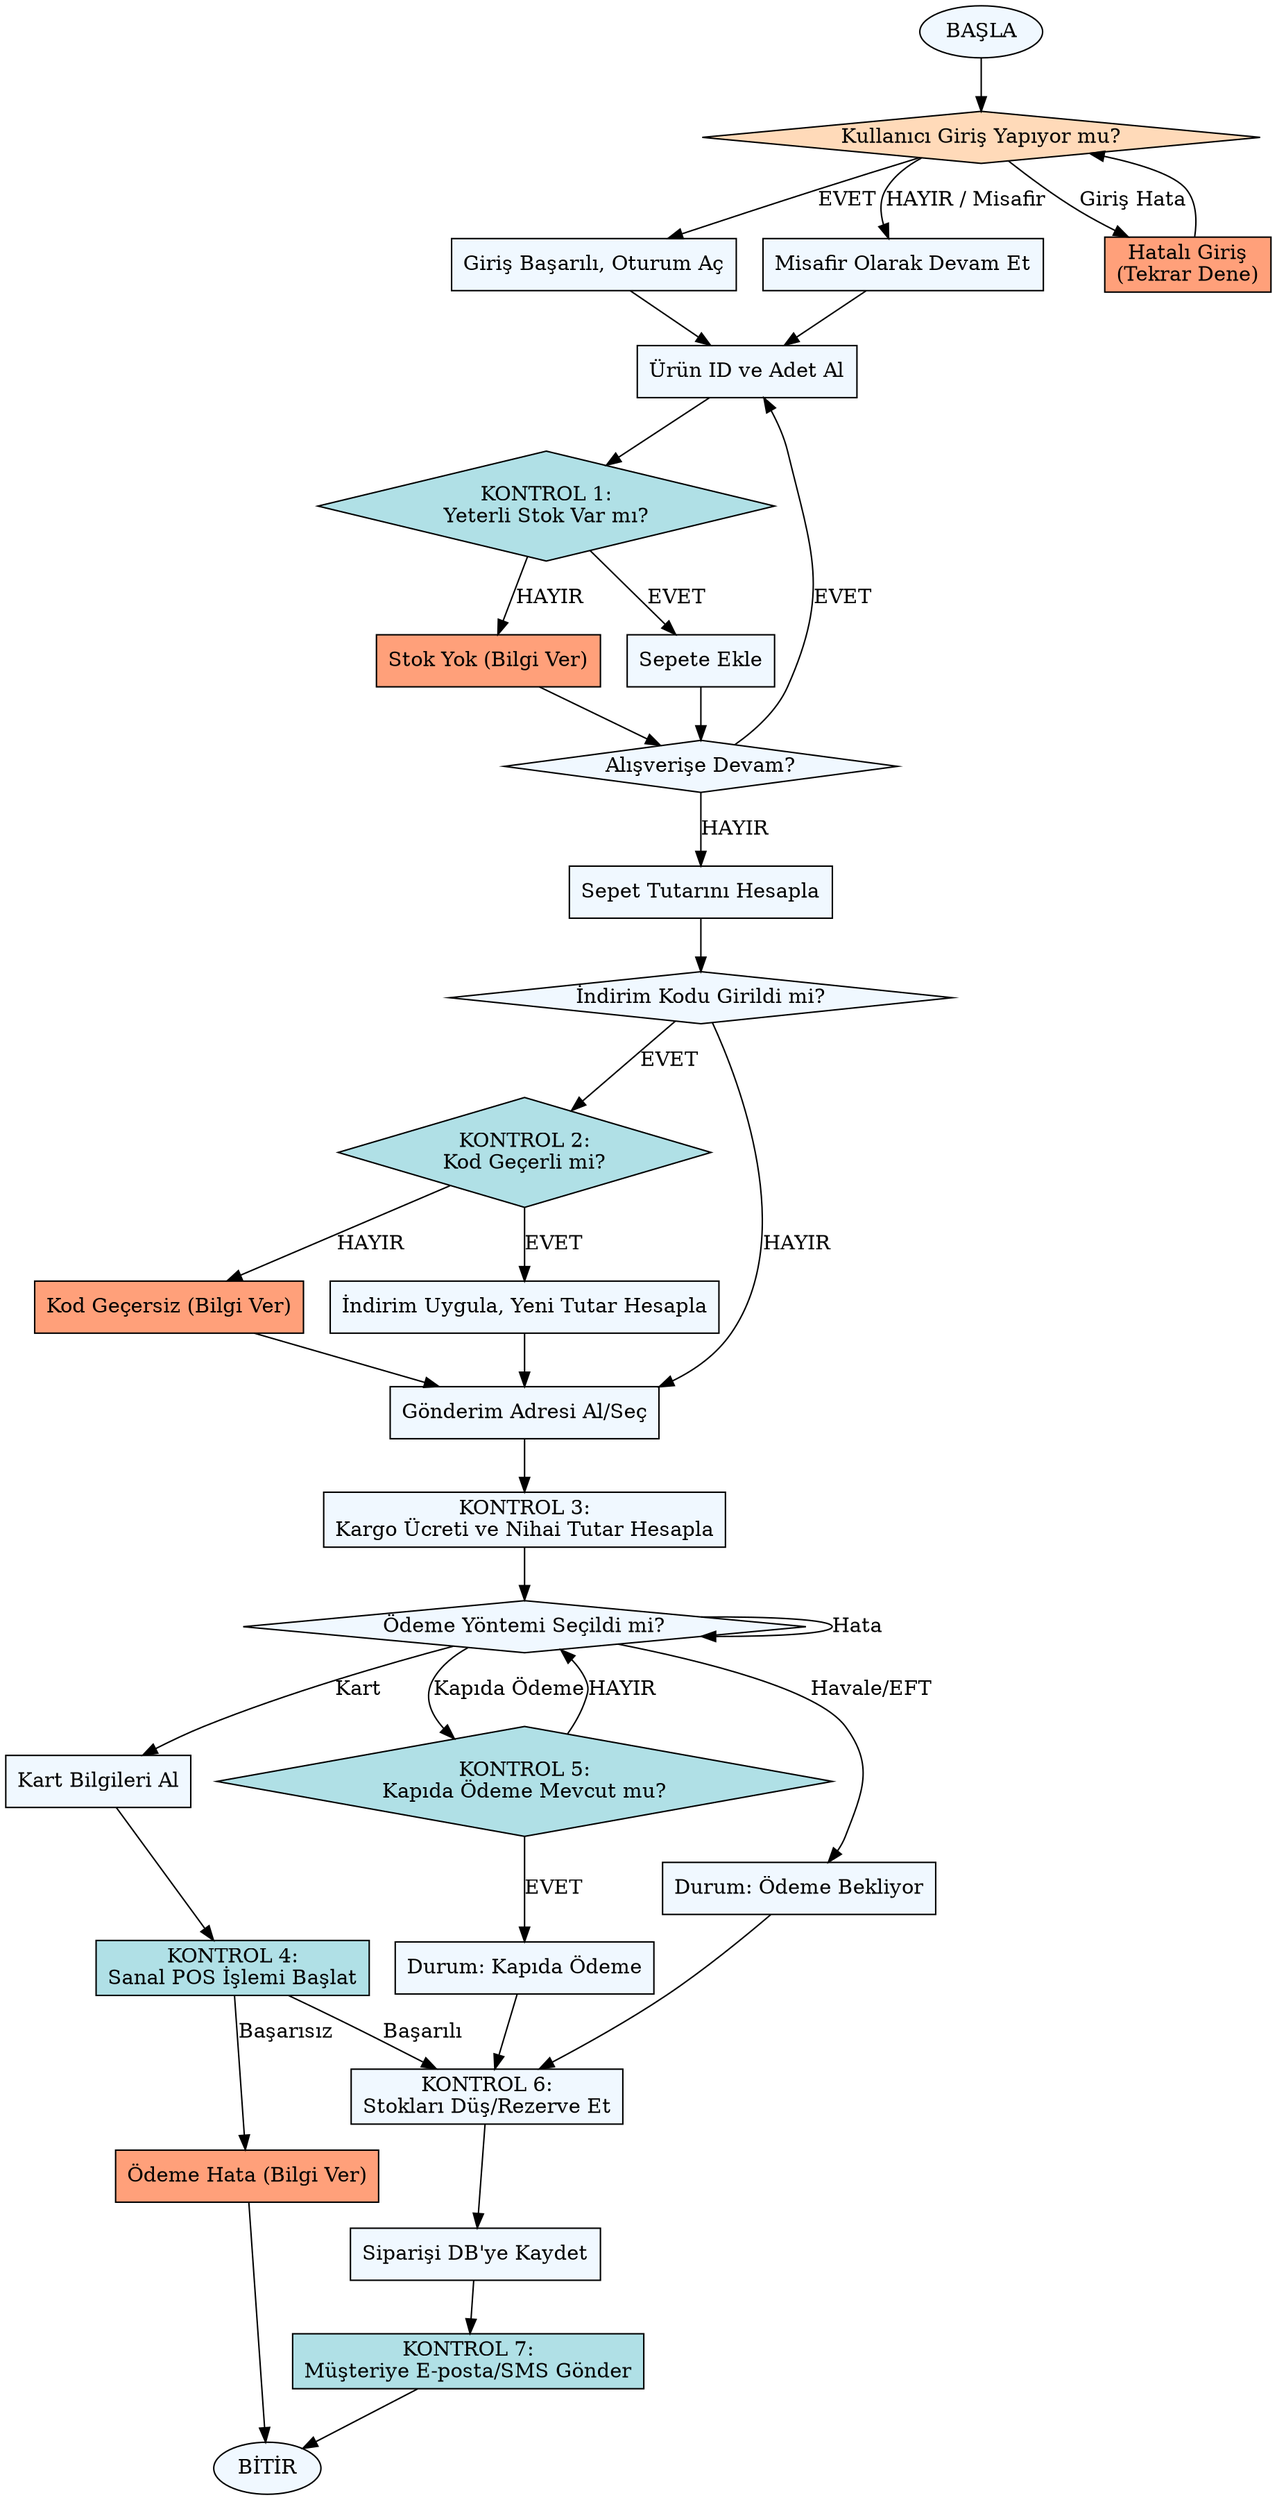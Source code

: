 digraph ECommerceFlow {
    // Grafik Ayarları
    rankdir=TB; // Yukarıdan Aşağıya Akış
    node [shape=box, style=filled, fillcolor="#F0F8FF"]; // Genel düğüm stili

    // -----------------------------------------------------
    // A. Başlangıç ve Giriş Kontrolü
    // -----------------------------------------------------
    start [shape=ellipse, label="BAŞLA"];
    giris_kontrol [shape=diamond, fillcolor="#FFDAB9", label="Kullanıcı Giriş Yapıyor mu?"];
    giris_basarili [shape=box, label="Giriş Başarılı, Oturum Aç"];
    giris_misafir [shape=box, label="Misafir Olarak Devam Et"];
    giris_hata [shape=box, fillcolor="#FFA07A", label="Hatalı Giriş\n(Tekrar Dene)"];

    start -> giris_kontrol;
    giris_kontrol -> giris_basarili [label="EVET"];
    giris_kontrol -> giris_misafir [label="HAYIR / Misafir"];
    giris_kontrol -> giris_hata [label="Giriş Hata"];
    giris_hata -> giris_kontrol;

    // -----------------------------------------------------
    // B. Ürün Ekleme ve Stok Kontrolü (Döngü)
    // -----------------------------------------------------
    urun_ekle [shape=box, label="Ürün ID ve Adet Al"];
    stok_kontrol [shape=diamond, fillcolor="#B0E0E6", label="KONTROL 1:\nYeterli Stok Var mı?"];
    sepet_ekle [shape=box, label="Sepete Ekle"];
    stok_yok [shape=box, fillcolor="#FFA07A", label="Stok Yok (Bilgi Ver)"];
    alisverise_devam [shape=diamond, label="Alışverişe Devam?"];

    giris_basarili -> urun_ekle;
    giris_misafir -> urun_ekle;
    
    urun_ekle -> stok_kontrol;
    stok_kontrol -> sepet_ekle [label="EVET"];
    stok_kontrol -> stok_yok [label="HAYIR"];

    sepet_ekle -> alisverise_devam;
    stok_yok -> alisverise_devam;

    alisverise_devam -> urun_ekle [label="EVET"];
    alisverise_devam -> sepet_ozet [label="HAYIR"];

    // -----------------------------------------------------
    // C. İndirim Uygulama
    // -----------------------------------------------------
    sepet_ozet [shape=box, label="Sepet Tutarını Hesapla"];
    indirim_giris [shape=diamond, label="İndirim Kodu Girildi mi?"];
    kod_kontrol [shape=diamond, fillcolor="#B0E0E6", label="KONTROL 2:\nKod Geçerli mi?"];
    indirim_uygula [shape=box, label="İndirim Uygula, Yeni Tutar Hesapla"];
    kod_gecersiz [shape=box, fillcolor="#FFA07A", label="Kod Geçersiz (Bilgi Ver)"];

    sepet_ozet -> indirim_giris;
    indirim_giris -> kod_kontrol [label="EVET"];
    indirim_giris -> adres_al [label="HAYIR"];

    kod_kontrol -> indirim_uygula [label="EVET"];
    kod_kontrol -> kod_gecersiz [label="HAYIR"];

    indirim_uygula -> adres_al;
    kod_gecersiz -> adres_al;

    // -----------------------------------------------------
    // D. Adres ve Kargo Hesaplama
    // -----------------------------------------------------
    adres_al [shape=box, label="Gönderim Adresi Al/Seç"];
    kargo_hesapla [shape=box, label="KONTROL 3:\nKargo Ücreti ve Nihai Tutar Hesapla"];

    adres_al -> kargo_hesapla;
    kargo_hesapla -> odeme_yontemi_sec;

    // -----------------------------------------------------
    // E. Ödeme Aşaması
    // -----------------------------------------------------
    odeme_yontemi_sec [shape=diamond, label="Ödeme Yöntemi Seçildi mi?"];
    kart_bilgi [shape=box, label="Kart Bilgileri Al"];
    pos_islem [shape=box, fillcolor="#B0E0E6", label="KONTROL 4:\nSanal POS İşlemi Başlat"];
    kapida_kontrol [shape=diamond, fillcolor="#B0E0E6", label="KONTROL 5:\nKapıda Ödeme Mevcut mu?"];
    havale [shape=box, label="Durum: Ödeme Bekliyor"];
    kapida_odeme [shape=box, label="Durum: Kapıda Ödeme"];
    
    odeme_yontemi_sec -> kart_bilgi [label="Kart"];
    odeme_yontemi_sec -> havale [label="Havale/EFT"];
    odeme_yontemi_sec -> kapida_kontrol [label="Kapıda Ödeme"];
    odeme_yontemi_sec -> odeme_yontemi_sec [label="Hata"];
    
    kart_bilgi -> pos_islem;
    pos_islem -> siparis_kayit [label="Başarılı"];
    pos_islem -> odeme_hata [label="Başarısız"];

    kapida_kontrol -> kapida_odeme [label="EVET"];
    kapida_kontrol -> odeme_yontemi_sec [label="HAYIR"];

    // -----------------------------------------------------
    // F. Sipariş Kayıt ve Sonlandırma
    // -----------------------------------------------------
    siparis_kayit [shape=box, label="KONTROL 6:\nStokları Düş/Rezerve Et"];
    db_kayit [shape=box, label="Siparişi DB'ye Kaydet"];
    musteri_bilgi [shape=box, fillcolor="#B0E0E6", label="KONTROL 7:\nMüşteriye E-posta/SMS Gönder"];
    odeme_hata [shape=box, fillcolor="#FFA07A", label="Ödeme Hata (Bilgi Ver)"];
    
    havale -> siparis_kayit;
    kapida_odeme -> siparis_kayit;
    
    siparis_kayit -> db_kayit;
    db_kayit -> musteri_bilgi;

    musteri_bilgi -> end;
    odeme_hata -> end;

    end [shape=ellipse, label="BİTİR"];
}
